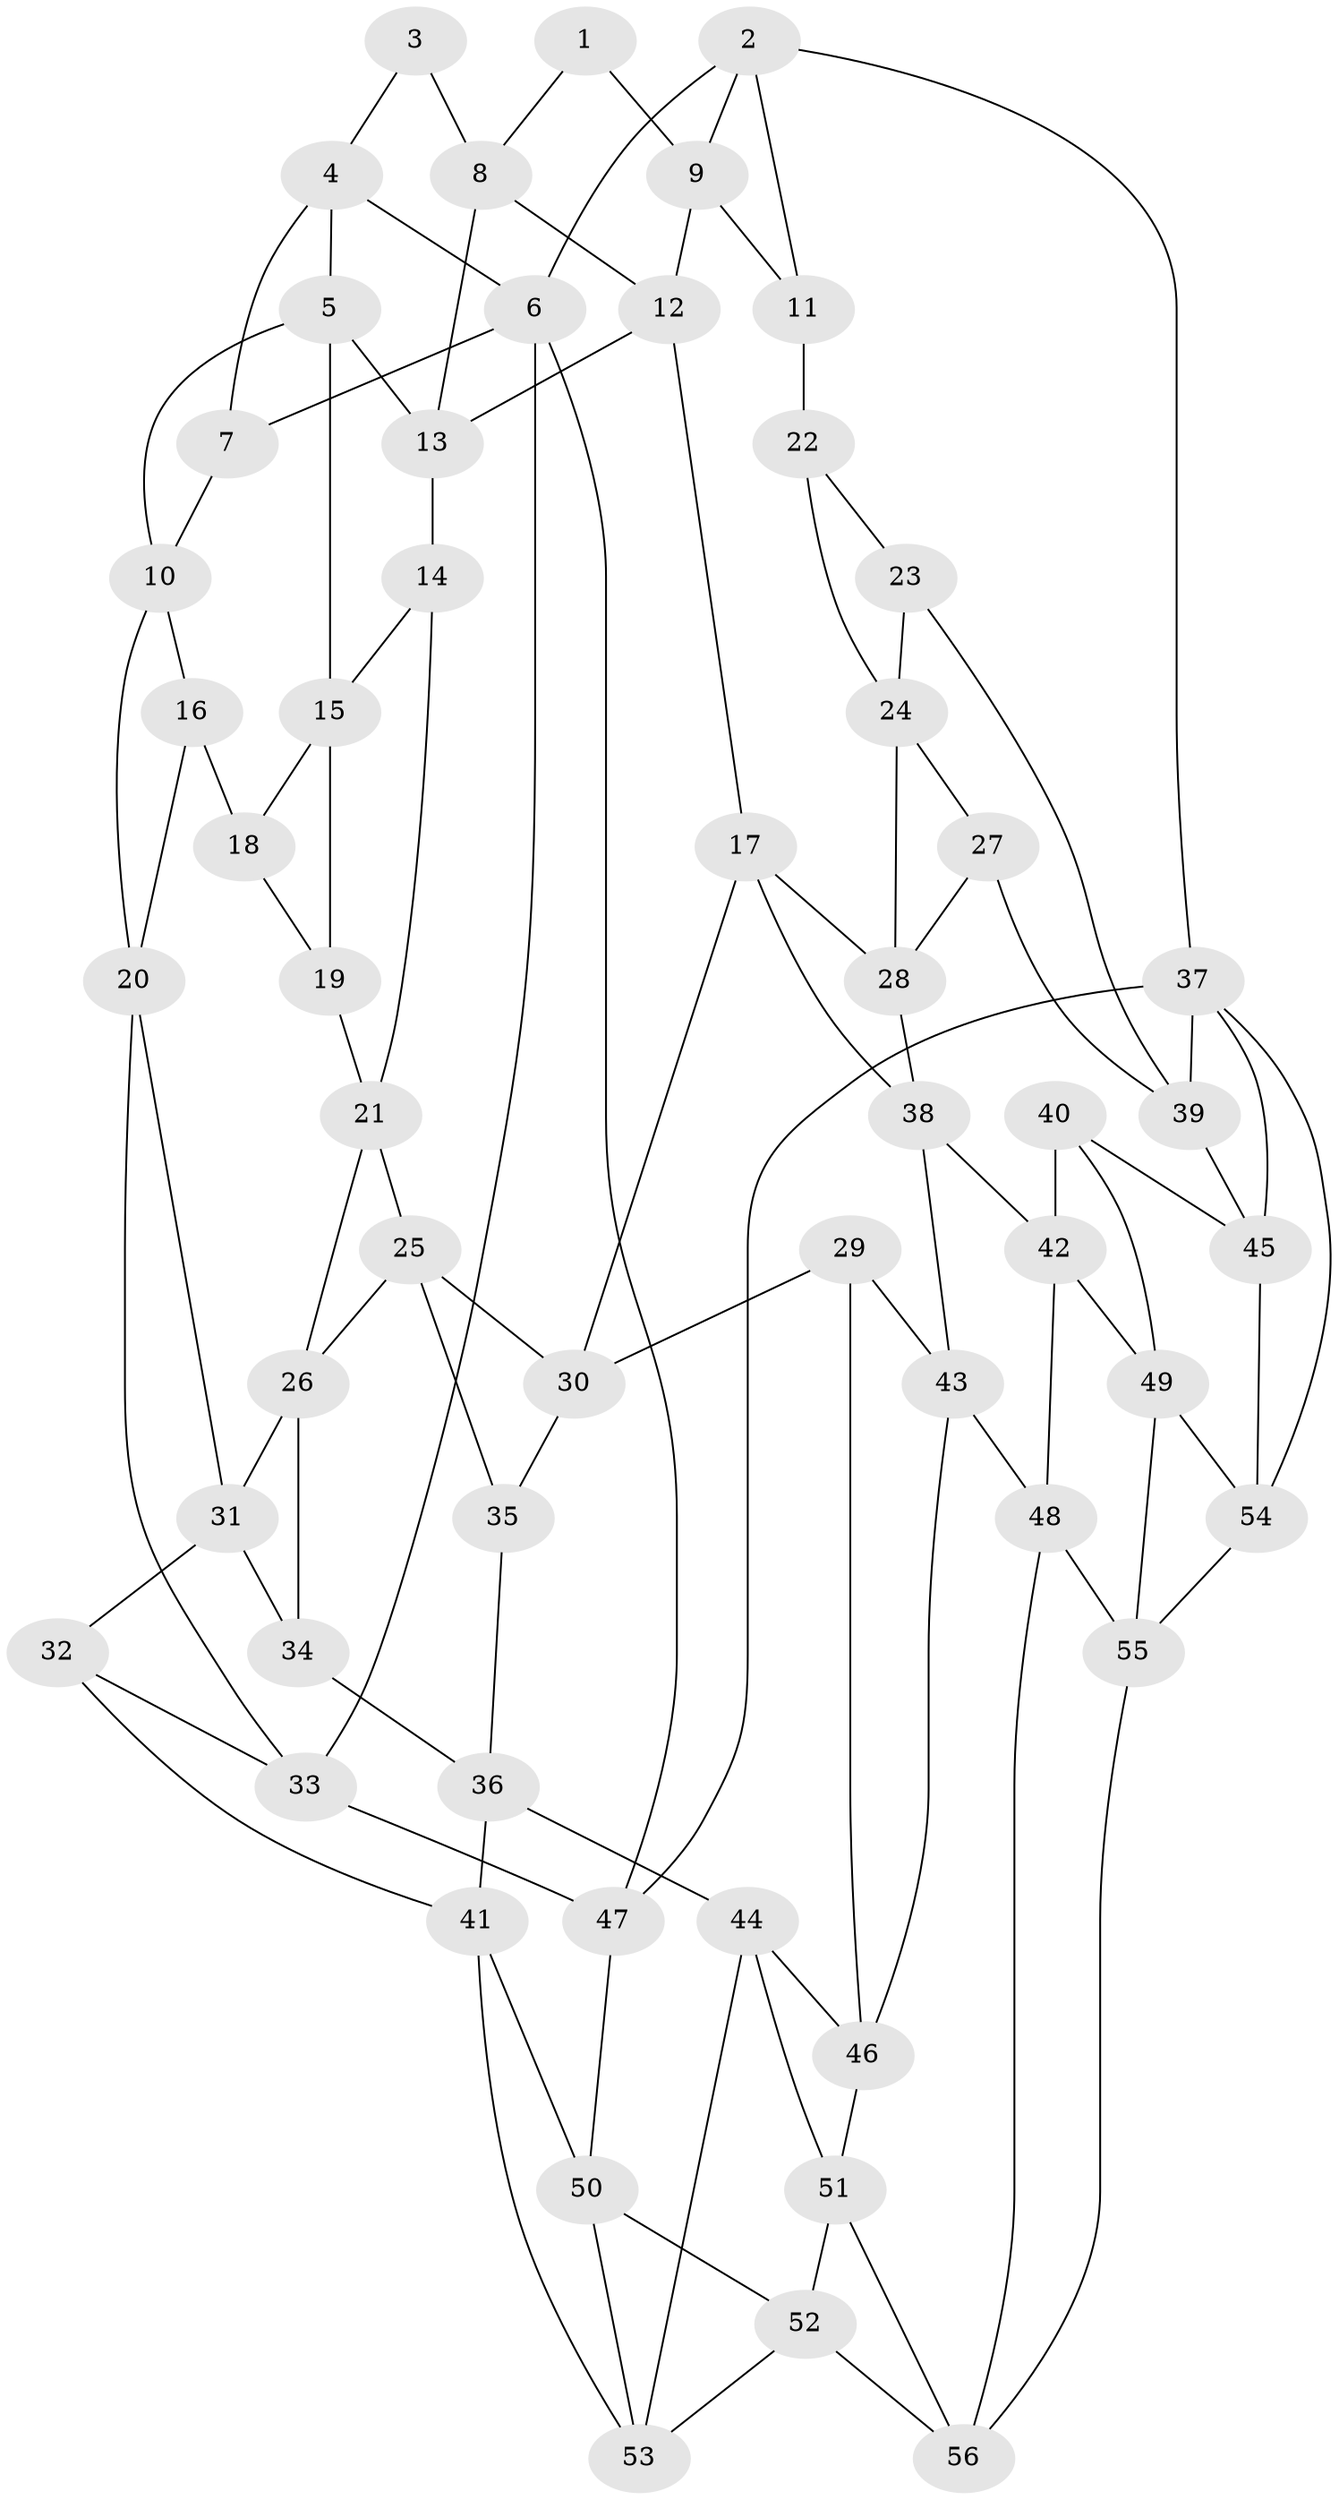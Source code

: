 // original degree distribution, {3: 0.018018018018018018, 5: 0.5585585585585585, 6: 0.1981981981981982, 4: 0.22522522522522523}
// Generated by graph-tools (version 1.1) at 2025/03/03/09/25 03:03:17]
// undirected, 56 vertices, 104 edges
graph export_dot {
graph [start="1"]
  node [color=gray90,style=filled];
  1;
  2;
  3;
  4;
  5;
  6;
  7;
  8;
  9;
  10;
  11;
  12;
  13;
  14;
  15;
  16;
  17;
  18;
  19;
  20;
  21;
  22;
  23;
  24;
  25;
  26;
  27;
  28;
  29;
  30;
  31;
  32;
  33;
  34;
  35;
  36;
  37;
  38;
  39;
  40;
  41;
  42;
  43;
  44;
  45;
  46;
  47;
  48;
  49;
  50;
  51;
  52;
  53;
  54;
  55;
  56;
  1 -- 8 [weight=1.0];
  1 -- 9 [weight=1.0];
  2 -- 6 [weight=1.0];
  2 -- 9 [weight=1.0];
  2 -- 11 [weight=1.0];
  2 -- 37 [weight=1.0];
  3 -- 4 [weight=1.0];
  3 -- 8 [weight=1.0];
  4 -- 5 [weight=1.0];
  4 -- 6 [weight=1.0];
  4 -- 7 [weight=1.0];
  5 -- 10 [weight=1.0];
  5 -- 13 [weight=1.0];
  5 -- 15 [weight=1.0];
  6 -- 7 [weight=2.0];
  6 -- 33 [weight=1.0];
  6 -- 47 [weight=1.0];
  7 -- 10 [weight=1.0];
  8 -- 12 [weight=1.0];
  8 -- 13 [weight=1.0];
  9 -- 11 [weight=1.0];
  9 -- 12 [weight=1.0];
  10 -- 16 [weight=1.0];
  10 -- 20 [weight=1.0];
  11 -- 22 [weight=2.0];
  12 -- 13 [weight=1.0];
  12 -- 17 [weight=1.0];
  13 -- 14 [weight=1.0];
  14 -- 15 [weight=1.0];
  14 -- 21 [weight=1.0];
  15 -- 18 [weight=1.0];
  15 -- 19 [weight=1.0];
  16 -- 18 [weight=2.0];
  16 -- 20 [weight=1.0];
  17 -- 28 [weight=1.0];
  17 -- 30 [weight=1.0];
  17 -- 38 [weight=1.0];
  18 -- 19 [weight=1.0];
  19 -- 21 [weight=1.0];
  20 -- 31 [weight=1.0];
  20 -- 33 [weight=1.0];
  21 -- 25 [weight=1.0];
  21 -- 26 [weight=1.0];
  22 -- 23 [weight=1.0];
  22 -- 24 [weight=1.0];
  23 -- 24 [weight=1.0];
  23 -- 39 [weight=1.0];
  24 -- 27 [weight=1.0];
  24 -- 28 [weight=1.0];
  25 -- 26 [weight=1.0];
  25 -- 30 [weight=1.0];
  25 -- 35 [weight=1.0];
  26 -- 31 [weight=1.0];
  26 -- 34 [weight=1.0];
  27 -- 28 [weight=1.0];
  27 -- 39 [weight=1.0];
  28 -- 38 [weight=1.0];
  29 -- 30 [weight=1.0];
  29 -- 43 [weight=1.0];
  29 -- 46 [weight=1.0];
  30 -- 35 [weight=1.0];
  31 -- 32 [weight=1.0];
  31 -- 34 [weight=1.0];
  32 -- 33 [weight=1.0];
  32 -- 41 [weight=1.0];
  33 -- 47 [weight=1.0];
  34 -- 36 [weight=1.0];
  35 -- 36 [weight=1.0];
  36 -- 41 [weight=1.0];
  36 -- 44 [weight=1.0];
  37 -- 39 [weight=1.0];
  37 -- 45 [weight=1.0];
  37 -- 47 [weight=1.0];
  37 -- 54 [weight=1.0];
  38 -- 42 [weight=1.0];
  38 -- 43 [weight=1.0];
  39 -- 45 [weight=1.0];
  40 -- 42 [weight=1.0];
  40 -- 45 [weight=1.0];
  40 -- 49 [weight=1.0];
  41 -- 50 [weight=1.0];
  41 -- 53 [weight=1.0];
  42 -- 48 [weight=1.0];
  42 -- 49 [weight=1.0];
  43 -- 46 [weight=1.0];
  43 -- 48 [weight=1.0];
  44 -- 46 [weight=1.0];
  44 -- 51 [weight=1.0];
  44 -- 53 [weight=1.0];
  45 -- 54 [weight=1.0];
  46 -- 51 [weight=1.0];
  47 -- 50 [weight=1.0];
  48 -- 55 [weight=1.0];
  48 -- 56 [weight=1.0];
  49 -- 54 [weight=1.0];
  49 -- 55 [weight=1.0];
  50 -- 52 [weight=1.0];
  50 -- 53 [weight=1.0];
  51 -- 52 [weight=1.0];
  51 -- 56 [weight=1.0];
  52 -- 53 [weight=1.0];
  52 -- 56 [weight=1.0];
  54 -- 55 [weight=1.0];
  55 -- 56 [weight=1.0];
}

